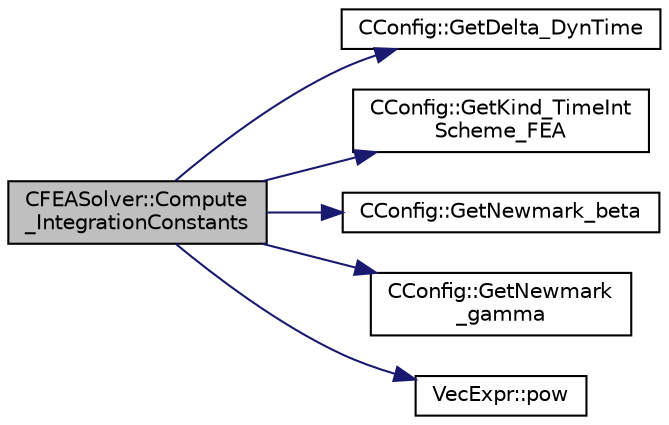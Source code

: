 digraph "CFEASolver::Compute_IntegrationConstants"
{
 // LATEX_PDF_SIZE
  edge [fontname="Helvetica",fontsize="10",labelfontname="Helvetica",labelfontsize="10"];
  node [fontname="Helvetica",fontsize="10",shape=record];
  rankdir="LR";
  Node1 [label="CFEASolver::Compute\l_IntegrationConstants",height=0.2,width=0.4,color="black", fillcolor="grey75", style="filled", fontcolor="black",tooltip="Compute constants for time integration."];
  Node1 -> Node2 [color="midnightblue",fontsize="10",style="solid",fontname="Helvetica"];
  Node2 [label="CConfig::GetDelta_DynTime",height=0.2,width=0.4,color="black", fillcolor="white", style="filled",URL="$classCConfig.html#ad53c6032f42622b763a0791306e9c14d",tooltip="If we are prforming an unsteady simulation, there is only one value of the time step for the complete..."];
  Node1 -> Node3 [color="midnightblue",fontsize="10",style="solid",fontname="Helvetica"];
  Node3 [label="CConfig::GetKind_TimeInt\lScheme_FEA",height=0.2,width=0.4,color="black", fillcolor="white", style="filled",URL="$classCConfig.html#a798db1b852455fa86d9d04098a3ccf19",tooltip="Get the kind of integration scheme (explicit or implicit) for the flow equations."];
  Node1 -> Node4 [color="midnightblue",fontsize="10",style="solid",fontname="Helvetica"];
  Node4 [label="CConfig::GetNewmark_beta",height=0.2,width=0.4,color="black", fillcolor="white", style="filled",URL="$classCConfig.html#a671a02d29eb7eba68713275125706ddb",tooltip="Get Newmark alpha parameter."];
  Node1 -> Node5 [color="midnightblue",fontsize="10",style="solid",fontname="Helvetica"];
  Node5 [label="CConfig::GetNewmark\l_gamma",height=0.2,width=0.4,color="black", fillcolor="white", style="filled",URL="$classCConfig.html#a115c5dd4f161ceb48b95e94514e245a9",tooltip="Get Newmark delta parameter."];
  Node1 -> Node6 [color="midnightblue",fontsize="10",style="solid",fontname="Helvetica"];
  Node6 [label="VecExpr::pow",height=0.2,width=0.4,color="black", fillcolor="white", style="filled",URL="$group__VecExpr.html#ga7fb255e1f2a1773d3cc6ff7bee1aadd2",tooltip=" "];
}
